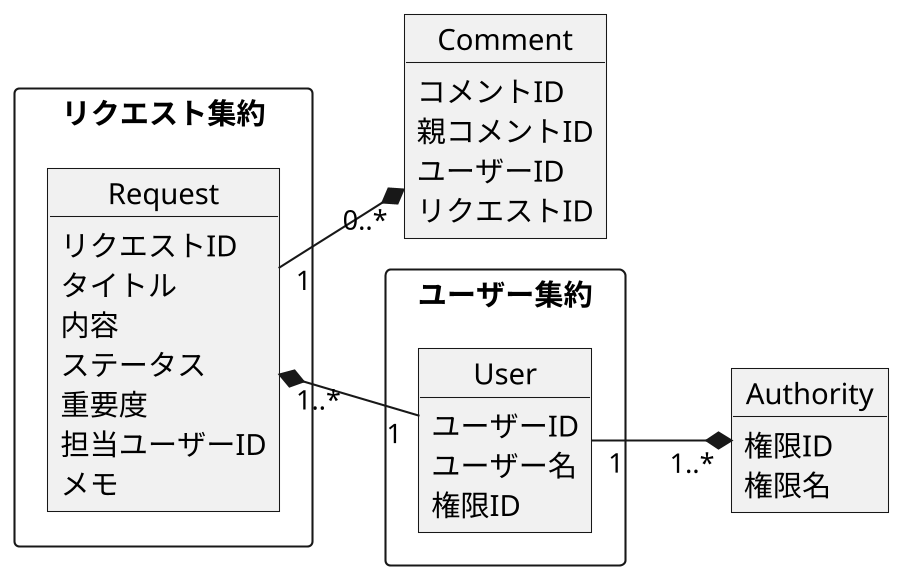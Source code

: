 @startuml domain-modeling

left to right direction
skinparam dpi 200

rectangle リクエスト集約 {
  object Request {
    リクエストID
    タイトル
    内容
    ステータス
    重要度
    担当ユーザーID
    メモ
  }
}

object Comment {
  コメントID
  親コメントID
  ユーザーID
  リクエストID
}

rectangle ユーザー集約 {
  object User {
    ユーザーID
    ユーザー名
    権限ID
  }
}

object Authority {
  権限ID
  権限名
}

Request "1..*" *-- "1" User
Request "1" --* "0..*" Comment
User "1" --* "1..*" Authority

@enduml
